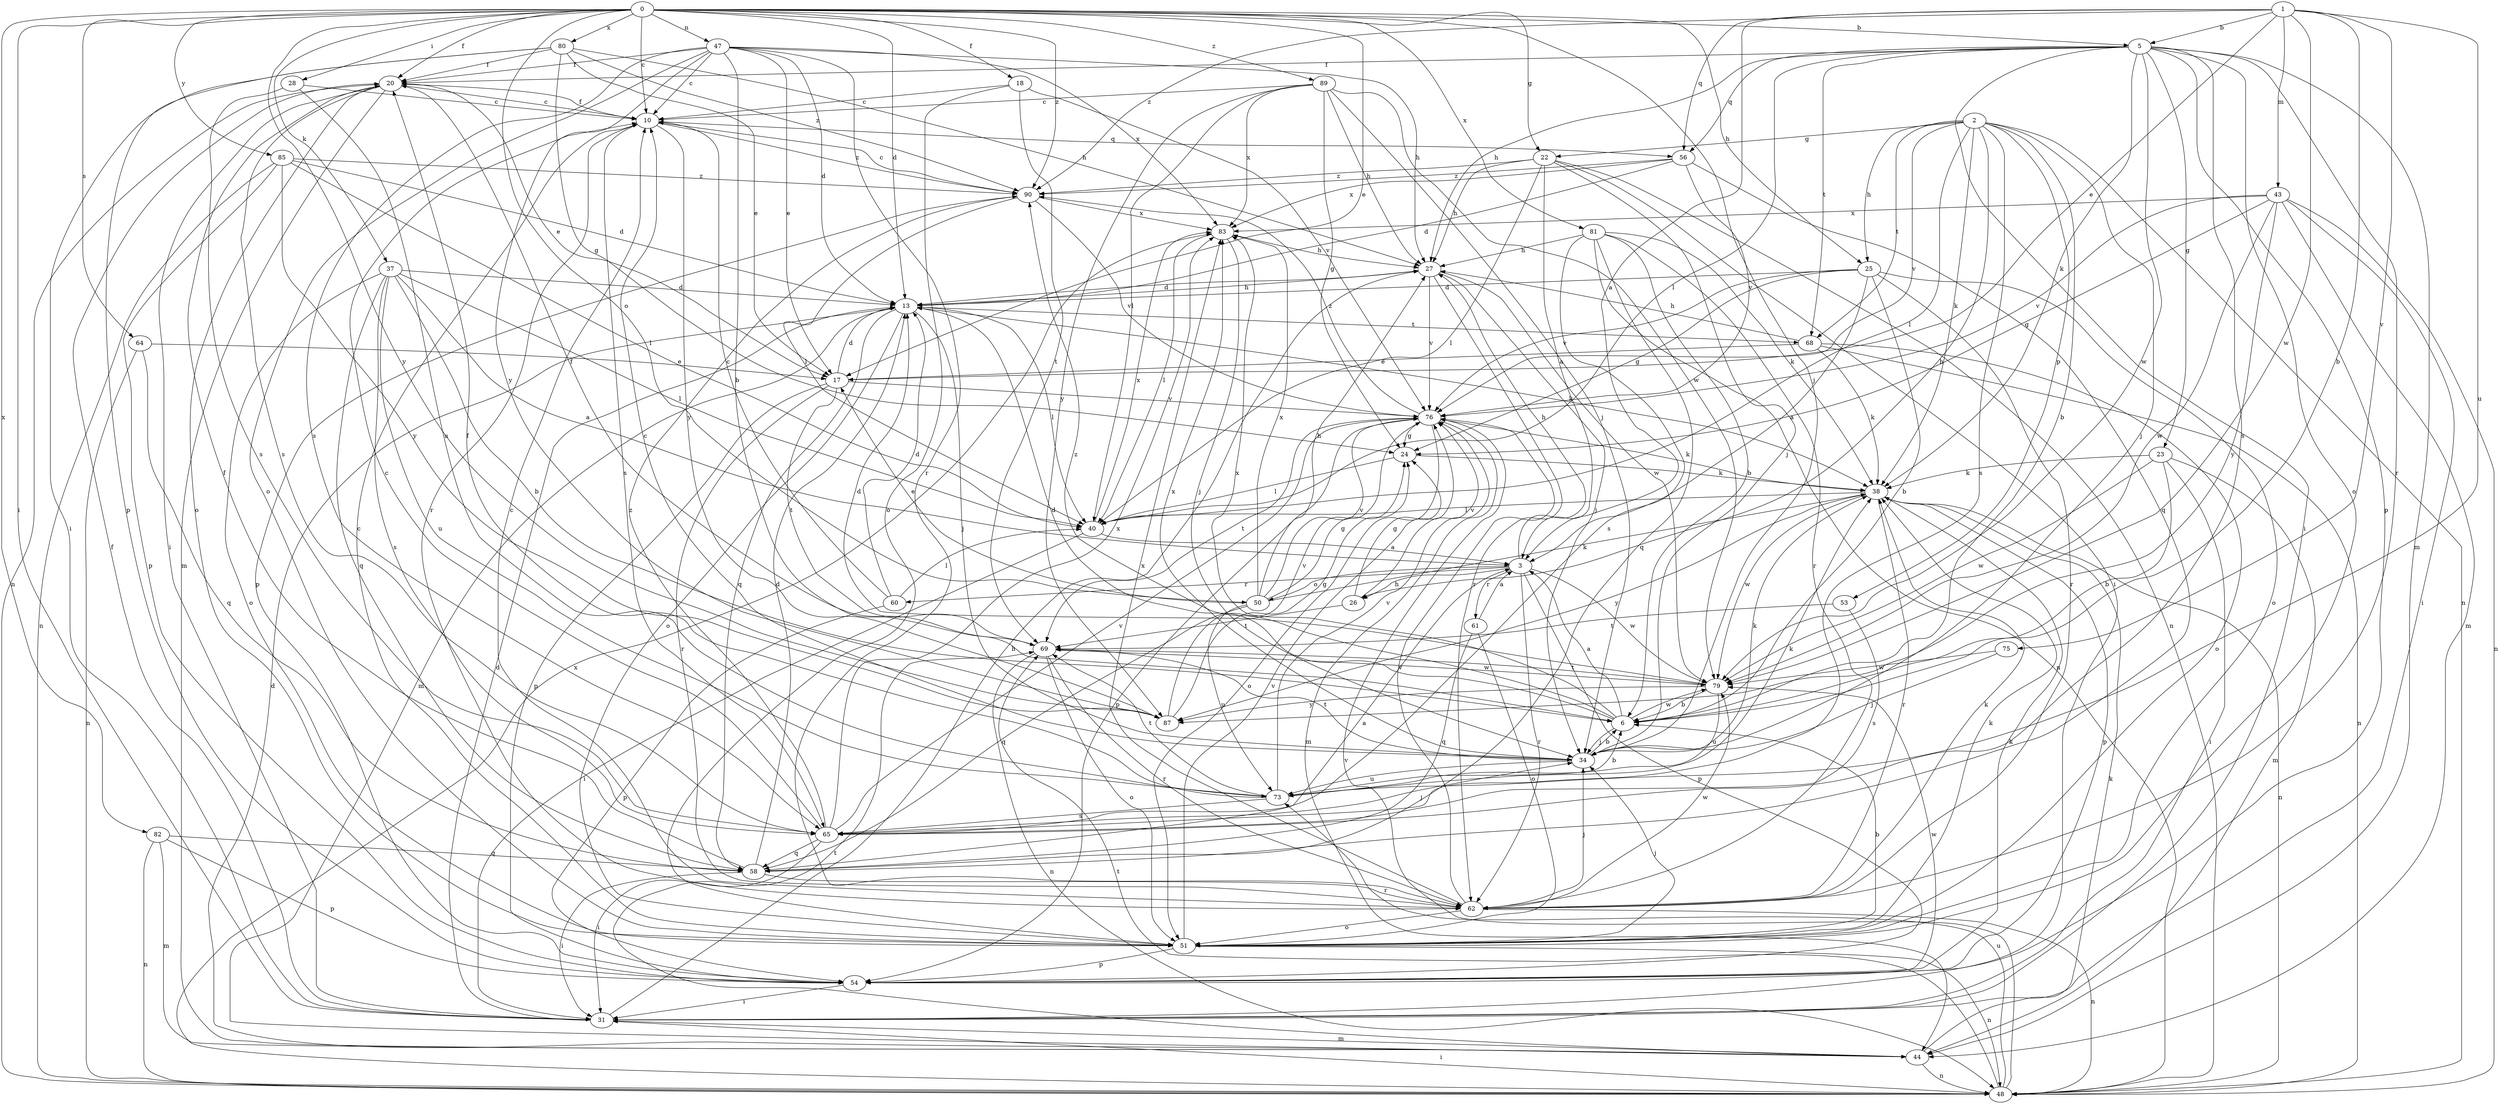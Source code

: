 strict digraph  {
0;
1;
2;
3;
5;
6;
10;
13;
17;
18;
20;
22;
23;
24;
25;
26;
27;
28;
31;
34;
37;
38;
40;
43;
44;
47;
48;
50;
51;
53;
54;
56;
58;
60;
61;
62;
64;
65;
68;
69;
73;
75;
76;
79;
80;
81;
82;
83;
85;
87;
89;
90;
0 -> 5  [label=b];
0 -> 10  [label=c];
0 -> 13  [label=d];
0 -> 17  [label=e];
0 -> 18  [label=f];
0 -> 20  [label=f];
0 -> 22  [label=g];
0 -> 25  [label=h];
0 -> 28  [label=i];
0 -> 31  [label=i];
0 -> 34  [label=j];
0 -> 37  [label=k];
0 -> 47  [label=n];
0 -> 50  [label=o];
0 -> 64  [label=s];
0 -> 80  [label=x];
0 -> 81  [label=x];
0 -> 82  [label=x];
0 -> 85  [label=y];
0 -> 87  [label=y];
0 -> 89  [label=z];
0 -> 90  [label=z];
1 -> 3  [label=a];
1 -> 5  [label=b];
1 -> 6  [label=b];
1 -> 17  [label=e];
1 -> 43  [label=m];
1 -> 56  [label=q];
1 -> 73  [label=u];
1 -> 75  [label=v];
1 -> 79  [label=w];
1 -> 90  [label=z];
2 -> 6  [label=b];
2 -> 22  [label=g];
2 -> 25  [label=h];
2 -> 26  [label=h];
2 -> 34  [label=j];
2 -> 38  [label=k];
2 -> 40  [label=l];
2 -> 48  [label=n];
2 -> 53  [label=p];
2 -> 65  [label=s];
2 -> 68  [label=t];
2 -> 76  [label=v];
3 -> 26  [label=h];
3 -> 27  [label=h];
3 -> 50  [label=o];
3 -> 54  [label=p];
3 -> 60  [label=r];
3 -> 61  [label=r];
3 -> 62  [label=r];
3 -> 79  [label=w];
5 -> 20  [label=f];
5 -> 23  [label=g];
5 -> 27  [label=h];
5 -> 31  [label=i];
5 -> 38  [label=k];
5 -> 40  [label=l];
5 -> 44  [label=m];
5 -> 51  [label=o];
5 -> 54  [label=p];
5 -> 56  [label=q];
5 -> 62  [label=r];
5 -> 65  [label=s];
5 -> 68  [label=t];
5 -> 79  [label=w];
6 -> 3  [label=a];
6 -> 13  [label=d];
6 -> 34  [label=j];
6 -> 79  [label=w];
6 -> 83  [label=x];
6 -> 90  [label=z];
10 -> 20  [label=f];
10 -> 56  [label=q];
10 -> 62  [label=r];
10 -> 65  [label=s];
10 -> 87  [label=y];
10 -> 90  [label=z];
13 -> 27  [label=h];
13 -> 34  [label=j];
13 -> 38  [label=k];
13 -> 40  [label=l];
13 -> 44  [label=m];
13 -> 51  [label=o];
13 -> 58  [label=q];
13 -> 68  [label=t];
17 -> 13  [label=d];
17 -> 54  [label=p];
17 -> 62  [label=r];
17 -> 69  [label=t];
17 -> 76  [label=v];
18 -> 10  [label=c];
18 -> 51  [label=o];
18 -> 69  [label=t];
18 -> 76  [label=v];
20 -> 10  [label=c];
20 -> 17  [label=e];
20 -> 31  [label=i];
20 -> 44  [label=m];
20 -> 48  [label=n];
20 -> 51  [label=o];
20 -> 65  [label=s];
22 -> 3  [label=a];
22 -> 27  [label=h];
22 -> 31  [label=i];
22 -> 34  [label=j];
22 -> 40  [label=l];
22 -> 48  [label=n];
22 -> 90  [label=z];
23 -> 6  [label=b];
23 -> 31  [label=i];
23 -> 38  [label=k];
23 -> 44  [label=m];
23 -> 79  [label=w];
24 -> 38  [label=k];
24 -> 40  [label=l];
25 -> 3  [label=a];
25 -> 6  [label=b];
25 -> 13  [label=d];
25 -> 24  [label=g];
25 -> 51  [label=o];
25 -> 62  [label=r];
25 -> 76  [label=v];
26 -> 24  [label=g];
26 -> 69  [label=t];
26 -> 76  [label=v];
27 -> 13  [label=d];
27 -> 34  [label=j];
27 -> 62  [label=r];
27 -> 76  [label=v];
27 -> 79  [label=w];
28 -> 10  [label=c];
28 -> 65  [label=s];
28 -> 73  [label=u];
31 -> 13  [label=d];
31 -> 20  [label=f];
31 -> 27  [label=h];
31 -> 44  [label=m];
34 -> 6  [label=b];
34 -> 10  [label=c];
34 -> 38  [label=k];
34 -> 69  [label=t];
34 -> 73  [label=u];
34 -> 83  [label=x];
37 -> 3  [label=a];
37 -> 6  [label=b];
37 -> 13  [label=d];
37 -> 40  [label=l];
37 -> 51  [label=o];
37 -> 58  [label=q];
37 -> 65  [label=s];
37 -> 73  [label=u];
38 -> 40  [label=l];
38 -> 48  [label=n];
38 -> 54  [label=p];
38 -> 62  [label=r];
38 -> 79  [label=w];
38 -> 87  [label=y];
40 -> 3  [label=a];
40 -> 31  [label=i];
40 -> 83  [label=x];
43 -> 24  [label=g];
43 -> 31  [label=i];
43 -> 44  [label=m];
43 -> 48  [label=n];
43 -> 76  [label=v];
43 -> 79  [label=w];
43 -> 83  [label=x];
43 -> 87  [label=y];
44 -> 13  [label=d];
44 -> 38  [label=k];
44 -> 48  [label=n];
44 -> 69  [label=t];
47 -> 6  [label=b];
47 -> 10  [label=c];
47 -> 13  [label=d];
47 -> 17  [label=e];
47 -> 20  [label=f];
47 -> 27  [label=h];
47 -> 51  [label=o];
47 -> 62  [label=r];
47 -> 65  [label=s];
47 -> 83  [label=x];
47 -> 87  [label=y];
48 -> 31  [label=i];
48 -> 69  [label=t];
48 -> 73  [label=u];
48 -> 76  [label=v];
48 -> 83  [label=x];
50 -> 17  [label=e];
50 -> 24  [label=g];
50 -> 27  [label=h];
50 -> 38  [label=k];
50 -> 58  [label=q];
50 -> 73  [label=u];
50 -> 76  [label=v];
50 -> 83  [label=x];
51 -> 6  [label=b];
51 -> 10  [label=c];
51 -> 34  [label=j];
51 -> 38  [label=k];
51 -> 48  [label=n];
51 -> 54  [label=p];
51 -> 76  [label=v];
53 -> 65  [label=s];
53 -> 69  [label=t];
54 -> 31  [label=i];
54 -> 38  [label=k];
54 -> 79  [label=w];
56 -> 13  [label=d];
56 -> 58  [label=q];
56 -> 76  [label=v];
56 -> 83  [label=x];
56 -> 90  [label=z];
58 -> 3  [label=a];
58 -> 13  [label=d];
58 -> 20  [label=f];
58 -> 31  [label=i];
58 -> 62  [label=r];
60 -> 10  [label=c];
60 -> 13  [label=d];
60 -> 40  [label=l];
60 -> 54  [label=p];
61 -> 3  [label=a];
61 -> 51  [label=o];
61 -> 58  [label=q];
62 -> 10  [label=c];
62 -> 34  [label=j];
62 -> 38  [label=k];
62 -> 48  [label=n];
62 -> 51  [label=o];
62 -> 76  [label=v];
62 -> 79  [label=w];
62 -> 83  [label=x];
64 -> 17  [label=e];
64 -> 48  [label=n];
64 -> 58  [label=q];
65 -> 10  [label=c];
65 -> 31  [label=i];
65 -> 34  [label=j];
65 -> 58  [label=q];
65 -> 76  [label=v];
65 -> 83  [label=x];
65 -> 90  [label=z];
68 -> 17  [label=e];
68 -> 27  [label=h];
68 -> 38  [label=k];
68 -> 48  [label=n];
68 -> 51  [label=o];
69 -> 20  [label=f];
69 -> 48  [label=n];
69 -> 51  [label=o];
69 -> 62  [label=r];
69 -> 79  [label=w];
73 -> 6  [label=b];
73 -> 20  [label=f];
73 -> 38  [label=k];
73 -> 65  [label=s];
73 -> 69  [label=t];
73 -> 76  [label=v];
75 -> 34  [label=j];
75 -> 79  [label=w];
76 -> 24  [label=g];
76 -> 38  [label=k];
76 -> 44  [label=m];
76 -> 51  [label=o];
76 -> 54  [label=p];
76 -> 69  [label=t];
76 -> 90  [label=z];
79 -> 6  [label=b];
79 -> 13  [label=d];
79 -> 69  [label=t];
79 -> 73  [label=u];
79 -> 87  [label=y];
80 -> 17  [label=e];
80 -> 20  [label=f];
80 -> 24  [label=g];
80 -> 27  [label=h];
80 -> 31  [label=i];
80 -> 54  [label=p];
80 -> 90  [label=z];
81 -> 6  [label=b];
81 -> 27  [label=h];
81 -> 38  [label=k];
81 -> 48  [label=n];
81 -> 58  [label=q];
81 -> 62  [label=r];
81 -> 65  [label=s];
82 -> 44  [label=m];
82 -> 48  [label=n];
82 -> 54  [label=p];
82 -> 58  [label=q];
83 -> 27  [label=h];
83 -> 34  [label=j];
83 -> 40  [label=l];
85 -> 13  [label=d];
85 -> 40  [label=l];
85 -> 48  [label=n];
85 -> 54  [label=p];
85 -> 87  [label=y];
85 -> 90  [label=z];
87 -> 24  [label=g];
87 -> 76  [label=v];
89 -> 10  [label=c];
89 -> 24  [label=g];
89 -> 27  [label=h];
89 -> 34  [label=j];
89 -> 40  [label=l];
89 -> 79  [label=w];
89 -> 83  [label=x];
89 -> 87  [label=y];
90 -> 10  [label=c];
90 -> 40  [label=l];
90 -> 54  [label=p];
90 -> 76  [label=v];
90 -> 83  [label=x];
}
